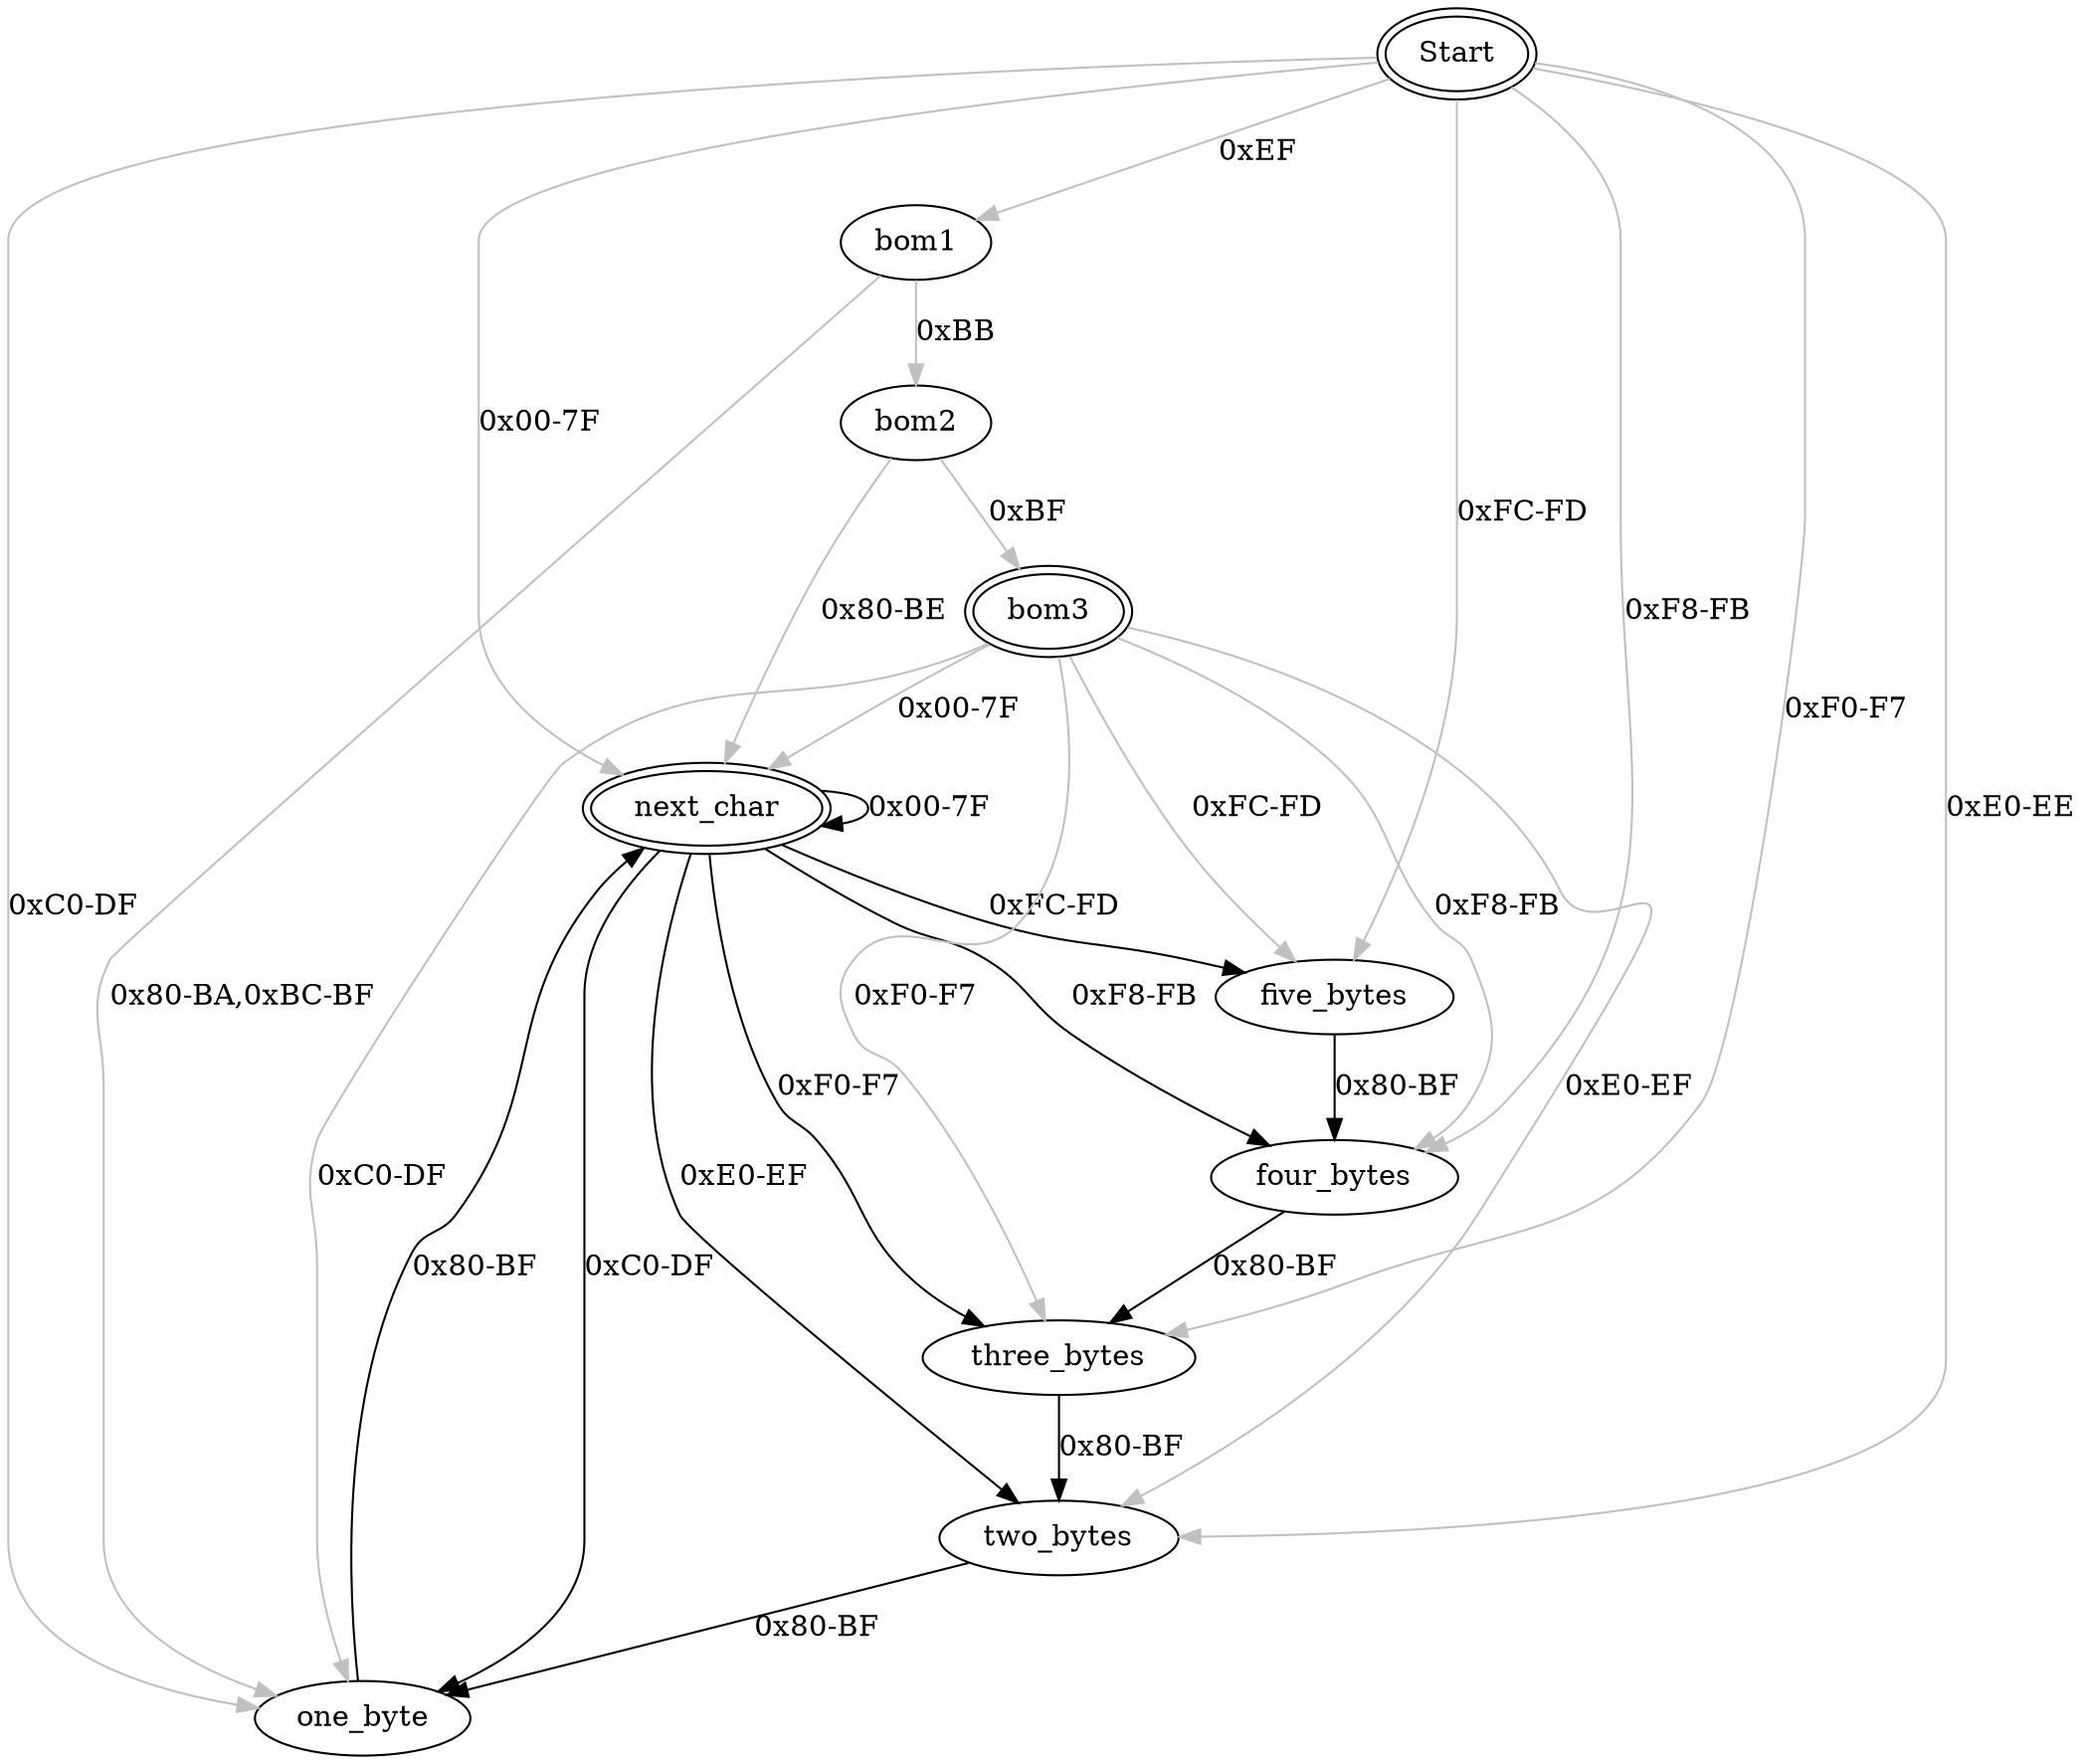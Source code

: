 digraph Input {
//	rankdir="LR"
	splines=true
//	layout=fdp
	layout=dot

	edge [color=gray]

	Start -> next_char [label="0x00-7F"]
	Start -> one_byte [label="0xC0-DF"]
	Start -> two_bytes [label="0xE0-EE"]
	Start -> bom1 [label="0xEF"]
	Start -> three_bytes [label="0xF0-F7"]
	Start -> four_bytes [label="0xF8-FB"]
	Start -> five_bytes [label="0xFC-FD"]

	subgraph {
		edge [color=black]

		next_char -> next_char [label="0x00-7F"]
		next_char -> one_byte [label="0xC0-DF"]
		next_char -> two_bytes [label="0xE0-EF"]
		next_char -> three_bytes [label="0xF0-F7"]
		next_char -> four_bytes [label="0xF8-FB"]
		next_char -> five_bytes [label="0xFC-FD"]

		one_byte -> next_char [label="0x80-BF"]
		two_bytes -> one_byte [label="0x80-BF"]
		three_bytes -> two_bytes [label="0x80-BF"]
		four_bytes -> three_bytes [label="0x80-BF"]
		five_bytes -> four_bytes [label="0x80-BF"]
	}

	Start [peripheries=2]
	next_char [peripheries=2]
	bom3 [peripheries=2]

	bom1 -> bom2 [label="0xBB"]
	bom1 -> one_byte [label="0x80-BA,0xBC-BF"]

	bom2 -> bom3 [label="0xBF"]
	bom2 -> next_char [label="0x80-BE"]

	bom3 -> next_char [label="0x00-7F"]
	bom3 -> one_byte [label="0xC0-DF"]
	bom3 -> two_bytes [label="0xE0-EF"]
	bom3 -> three_bytes [label="0xF0-F7"]
	bom3 -> four_bytes [label="0xF8-FB"]
	bom3 -> five_bytes [label="0xFC-FD"]

//	{ rank=same; "next_char"; "bom3"; }
// 	Start -> error [label="0x80-BF"]
// 	next_char -> error [label="0x80-BF"]


//	five_bytes [label="0x4000000 -\n7FFFFFFF"]
//	four_bytes [label="0x200000 -\n3FFFFFF"]
//	three_bytes [label="0x10000 -\n1FFFFF"]
//	two_bytes [label="0x0800 -\nFFFF"]
//	one_byte [label="0x0080 -\n07ff"]
}
